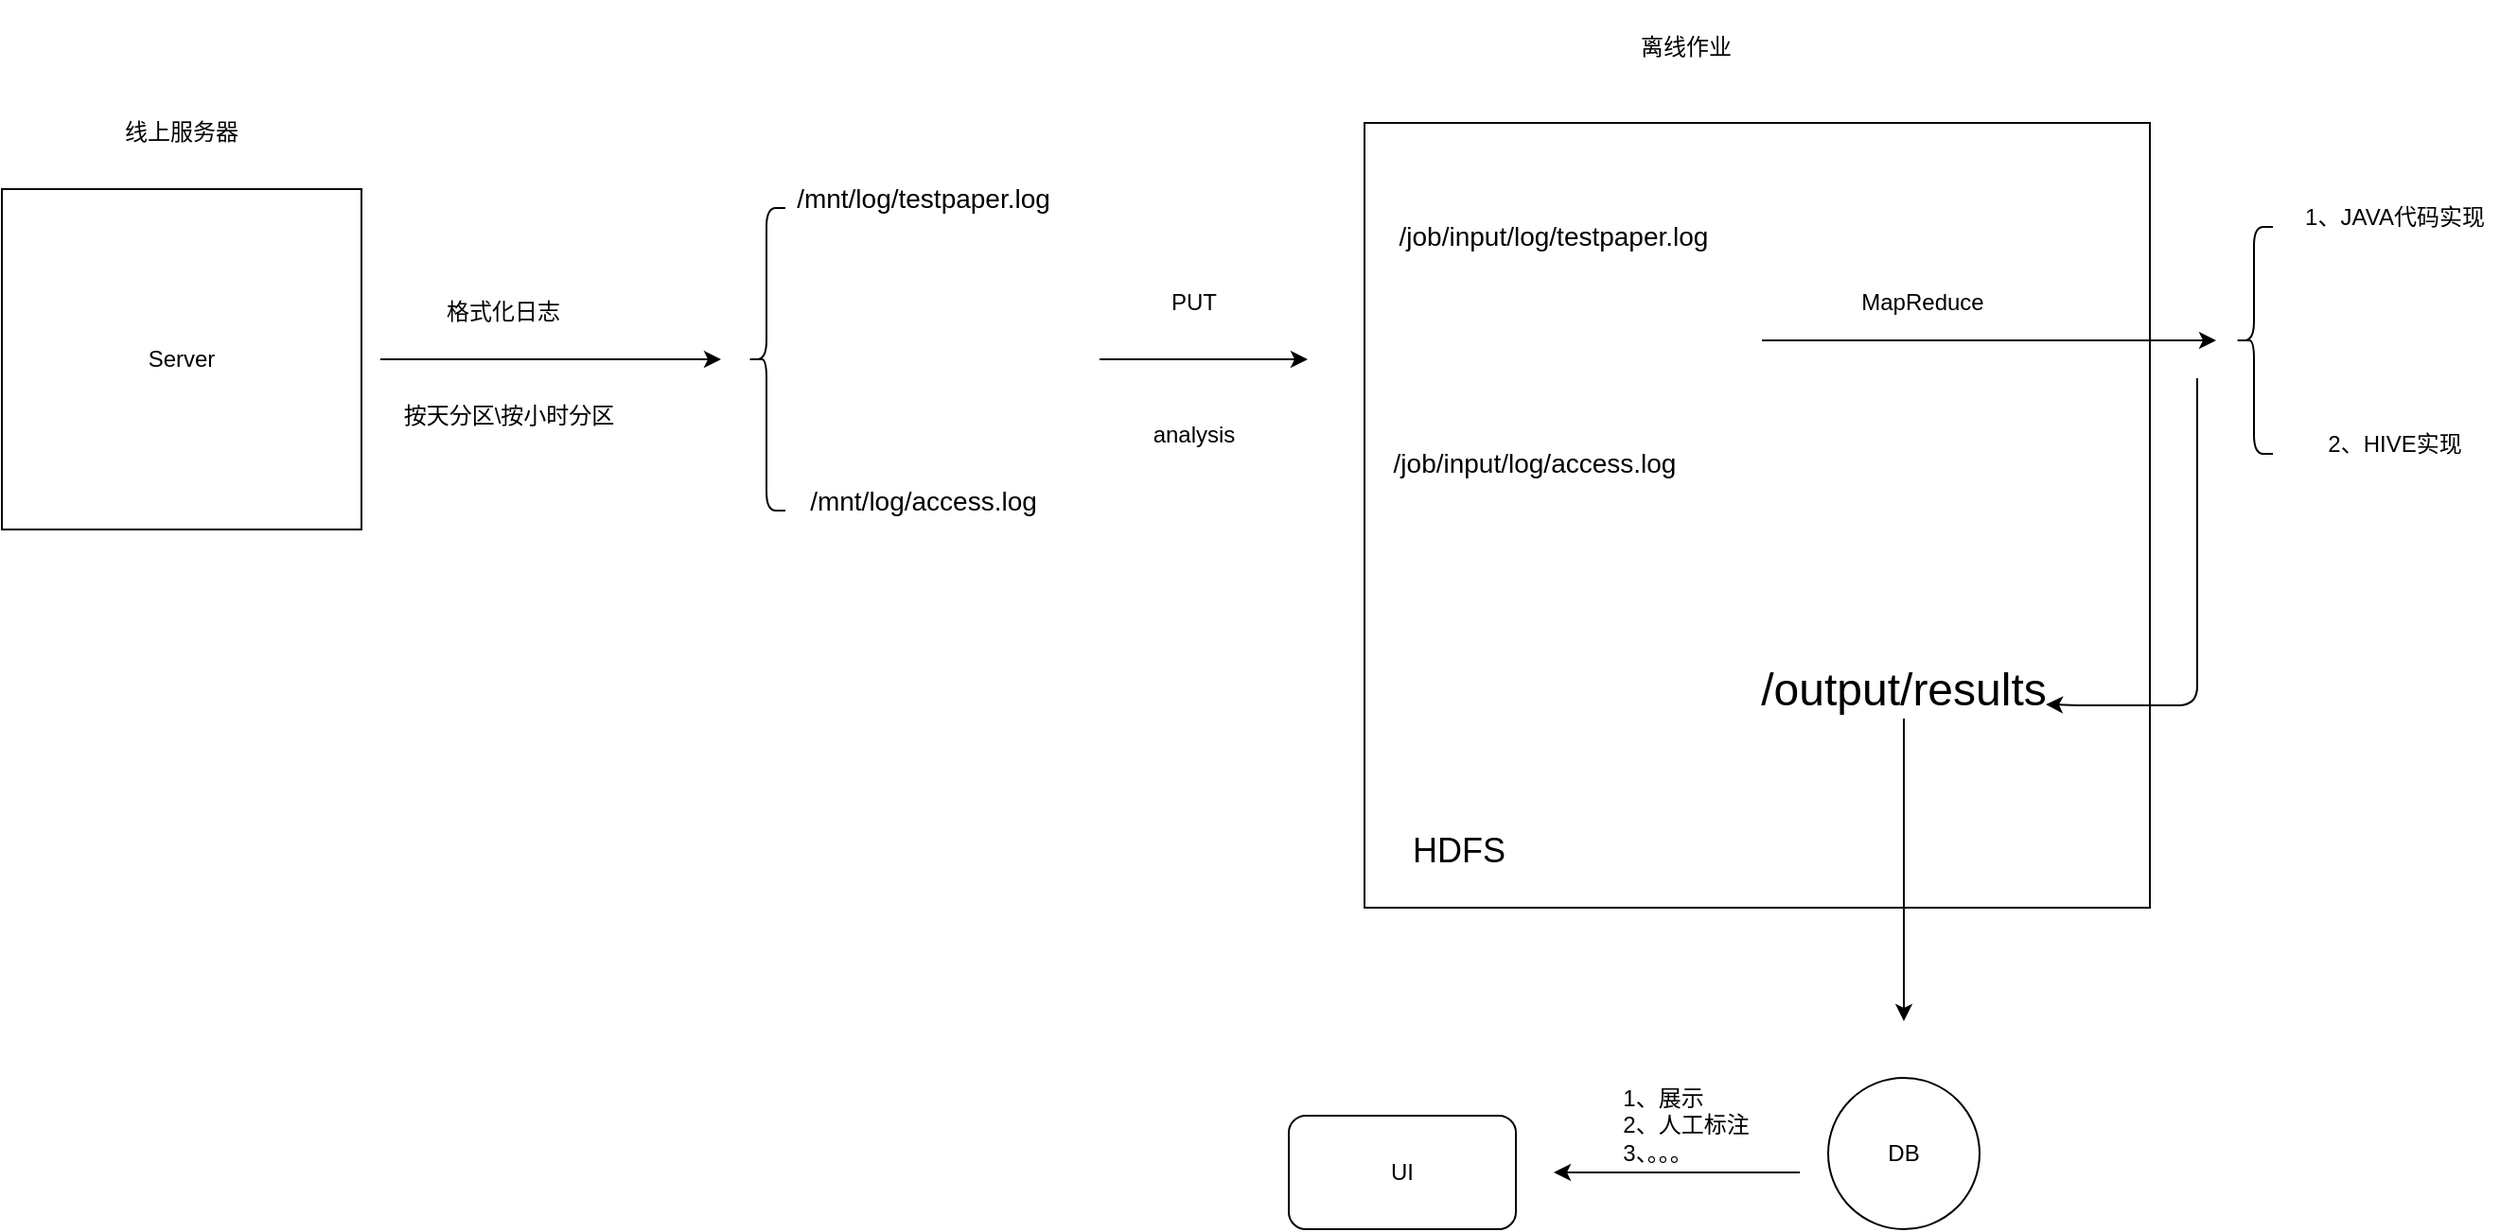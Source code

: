 <mxfile version="13.4.3" type="github"><diagram id="6_SgtVujhKN6IzTzy8_o" name="Page-1"><mxGraphModel dx="1662" dy="762" grid="1" gridSize="10" guides="1" tooltips="1" connect="1" arrows="1" fold="1" page="1" pageScale="1" pageWidth="827" pageHeight="1169" math="0" shadow="0"><root><mxCell id="0"/><mxCell id="1" parent="0"/><mxCell id="Na-SzktvpEc9SSxojplH-1" value="Server" style="rounded=0;whiteSpace=wrap;html=1;" vertex="1" parent="1"><mxGeometry x="20" y="220" width="190" height="180" as="geometry"/></mxCell><mxCell id="Na-SzktvpEc9SSxojplH-2" value="线上服务器" style="text;html=1;strokeColor=none;fillColor=none;align=center;verticalAlign=middle;whiteSpace=wrap;rounded=0;" vertex="1" parent="1"><mxGeometry x="65" y="170" width="100" height="40" as="geometry"/></mxCell><mxCell id="Na-SzktvpEc9SSxojplH-5" value="" style="endArrow=classic;html=1;" edge="1" parent="1"><mxGeometry width="50" height="50" relative="1" as="geometry"><mxPoint x="220" y="310" as="sourcePoint"/><mxPoint x="400" y="310" as="targetPoint"/></mxGeometry></mxCell><mxCell id="Na-SzktvpEc9SSxojplH-7" value="" style="shape=curlyBracket;whiteSpace=wrap;html=1;rounded=1;" vertex="1" parent="1"><mxGeometry x="414" y="230" width="20" height="160" as="geometry"/></mxCell><mxCell id="Na-SzktvpEc9SSxojplH-8" value="格式化日志" style="text;html=1;strokeColor=none;fillColor=none;align=center;verticalAlign=middle;whiteSpace=wrap;rounded=0;" vertex="1" parent="1"><mxGeometry x="250" y="270" width="70" height="30" as="geometry"/></mxCell><mxCell id="Na-SzktvpEc9SSxojplH-9" value="按天分区\按小时分区" style="text;html=1;strokeColor=none;fillColor=none;align=center;verticalAlign=middle;whiteSpace=wrap;rounded=0;" vertex="1" parent="1"><mxGeometry x="210" y="320" width="156" height="40" as="geometry"/></mxCell><mxCell id="Na-SzktvpEc9SSxojplH-10" value="&lt;font style=&quot;font-size: 14px&quot;&gt;/mnt/log/testpaper.log&lt;/font&gt;" style="text;html=1;strokeColor=none;fillColor=none;align=center;verticalAlign=middle;whiteSpace=wrap;rounded=0;" vertex="1" parent="1"><mxGeometry x="434" y="210" width="146" height="30" as="geometry"/></mxCell><mxCell id="Na-SzktvpEc9SSxojplH-11" value="&lt;font style=&quot;font-size: 14px&quot;&gt;/mnt/log/access.log&lt;/font&gt;" style="text;html=1;strokeColor=none;fillColor=none;align=center;verticalAlign=middle;whiteSpace=wrap;rounded=0;" vertex="1" parent="1"><mxGeometry x="434" y="370" width="146" height="30" as="geometry"/></mxCell><mxCell id="Na-SzktvpEc9SSxojplH-12" value="" style="whiteSpace=wrap;html=1;aspect=fixed;" vertex="1" parent="1"><mxGeometry x="740" y="185" width="415" height="415" as="geometry"/></mxCell><mxCell id="Na-SzktvpEc9SSxojplH-13" value="离线作业" style="text;html=1;strokeColor=none;fillColor=none;align=center;verticalAlign=middle;whiteSpace=wrap;rounded=0;" vertex="1" parent="1"><mxGeometry x="860" y="120" width="100" height="50" as="geometry"/></mxCell><mxCell id="Na-SzktvpEc9SSxojplH-14" value="&lt;font style=&quot;font-size: 18px&quot;&gt;HDFS&lt;/font&gt;" style="text;html=1;strokeColor=none;fillColor=none;align=center;verticalAlign=middle;whiteSpace=wrap;rounded=0;" vertex="1" parent="1"><mxGeometry x="770" y="560" width="40" height="20" as="geometry"/></mxCell><mxCell id="Na-SzktvpEc9SSxojplH-15" value="&lt;font style=&quot;font-size: 14px&quot;&gt;/job/input/log/testpaper.log&lt;/font&gt;" style="text;html=1;strokeColor=none;fillColor=none;align=center;verticalAlign=middle;whiteSpace=wrap;rounded=0;" vertex="1" parent="1"><mxGeometry x="790" y="220" width="100" height="50" as="geometry"/></mxCell><mxCell id="Na-SzktvpEc9SSxojplH-18" value="&lt;font style=&quot;font-size: 14px&quot;&gt;/job/input/log/access.log&lt;/font&gt;" style="text;html=1;strokeColor=none;fillColor=none;align=center;verticalAlign=middle;whiteSpace=wrap;rounded=0;" vertex="1" parent="1"><mxGeometry x="780" y="340" width="100" height="50" as="geometry"/></mxCell><mxCell id="Na-SzktvpEc9SSxojplH-21" value="" style="endArrow=classic;html=1;" edge="1" parent="1"><mxGeometry width="50" height="50" relative="1" as="geometry"><mxPoint x="600" y="310" as="sourcePoint"/><mxPoint x="710" y="310" as="targetPoint"/></mxGeometry></mxCell><mxCell id="Na-SzktvpEc9SSxojplH-22" value="PUT" style="text;html=1;strokeColor=none;fillColor=none;align=center;verticalAlign=middle;whiteSpace=wrap;rounded=0;" vertex="1" parent="1"><mxGeometry x="630" y="270" width="40" height="20" as="geometry"/></mxCell><mxCell id="Na-SzktvpEc9SSxojplH-24" value="" style="endArrow=classic;html=1;" edge="1" parent="1"><mxGeometry width="50" height="50" relative="1" as="geometry"><mxPoint x="950" y="300" as="sourcePoint"/><mxPoint x="1190" y="300" as="targetPoint"/></mxGeometry></mxCell><mxCell id="Na-SzktvpEc9SSxojplH-25" value="MapReduce" style="text;html=1;strokeColor=none;fillColor=none;align=center;verticalAlign=middle;whiteSpace=wrap;rounded=0;" vertex="1" parent="1"><mxGeometry x="980" y="260" width="110" height="40" as="geometry"/></mxCell><mxCell id="Na-SzktvpEc9SSxojplH-26" value="" style="shape=curlyBracket;whiteSpace=wrap;html=1;rounded=1;" vertex="1" parent="1"><mxGeometry x="1200" y="240" width="20" height="120" as="geometry"/></mxCell><mxCell id="Na-SzktvpEc9SSxojplH-27" value="1、JAVA代码实现" style="text;html=1;strokeColor=none;fillColor=none;align=center;verticalAlign=middle;whiteSpace=wrap;rounded=0;" vertex="1" parent="1"><mxGeometry x="1230" y="210" width="109" height="50" as="geometry"/></mxCell><mxCell id="Na-SzktvpEc9SSxojplH-28" value="2、HIVE实现" style="text;html=1;strokeColor=none;fillColor=none;align=center;verticalAlign=middle;whiteSpace=wrap;rounded=0;" vertex="1" parent="1"><mxGeometry x="1230" y="330" width="109" height="50" as="geometry"/></mxCell><mxCell id="Na-SzktvpEc9SSxojplH-29" value="" style="endArrow=classic;html=1;edgeStyle=orthogonalEdgeStyle;entryX=1;entryY=0.75;entryDx=0;entryDy=0;" edge="1" parent="1" target="Na-SzktvpEc9SSxojplH-30"><mxGeometry width="50" height="50" relative="1" as="geometry"><mxPoint x="1180" y="320" as="sourcePoint"/><mxPoint x="1180" y="420" as="targetPoint"/><Array as="points"><mxPoint x="1180" y="493"/><mxPoint x="1120" y="493"/></Array></mxGeometry></mxCell><mxCell id="Na-SzktvpEc9SSxojplH-30" value="&lt;font style=&quot;font-size: 24px&quot;&gt;/output/results&lt;/font&gt;" style="text;html=1;strokeColor=none;fillColor=none;align=center;verticalAlign=middle;whiteSpace=wrap;rounded=0;" vertex="1" parent="1"><mxGeometry x="950" y="470" width="150" height="30" as="geometry"/></mxCell><mxCell id="Na-SzktvpEc9SSxojplH-31" value="" style="endArrow=classic;html=1;exitX=0.5;exitY=1;exitDx=0;exitDy=0;" edge="1" parent="1" source="Na-SzktvpEc9SSxojplH-30"><mxGeometry width="50" height="50" relative="1" as="geometry"><mxPoint x="1070" y="720" as="sourcePoint"/><mxPoint x="1025" y="660" as="targetPoint"/></mxGeometry></mxCell><mxCell id="Na-SzktvpEc9SSxojplH-32" value="DB" style="ellipse;whiteSpace=wrap;html=1;aspect=fixed;" vertex="1" parent="1"><mxGeometry x="985" y="690" width="80" height="80" as="geometry"/></mxCell><mxCell id="Na-SzktvpEc9SSxojplH-33" value="" style="endArrow=classic;html=1;" edge="1" parent="1"><mxGeometry width="50" height="50" relative="1" as="geometry"><mxPoint x="970" y="740" as="sourcePoint"/><mxPoint x="840" y="740" as="targetPoint"/></mxGeometry></mxCell><mxCell id="Na-SzktvpEc9SSxojplH-34" value="UI" style="rounded=1;whiteSpace=wrap;html=1;" vertex="1" parent="1"><mxGeometry x="700" y="710" width="120" height="60" as="geometry"/></mxCell><mxCell id="Na-SzktvpEc9SSxojplH-35" value="&lt;div style=&quot;text-align: left&quot;&gt;&lt;span&gt;1、展示&lt;/span&gt;&lt;/div&gt;&lt;div style=&quot;text-align: left&quot;&gt;&lt;span&gt;2、人工标注&lt;/span&gt;&lt;/div&gt;&lt;div style=&quot;text-align: left&quot;&gt;&lt;span&gt;3、。。。&lt;/span&gt;&lt;/div&gt;" style="text;html=1;strokeColor=none;fillColor=none;align=center;verticalAlign=middle;whiteSpace=wrap;rounded=0;" vertex="1" parent="1"><mxGeometry x="870" y="700" width="80" height="30" as="geometry"/></mxCell><mxCell id="Na-SzktvpEc9SSxojplH-36" value="analysis" style="text;html=1;strokeColor=none;fillColor=none;align=center;verticalAlign=middle;whiteSpace=wrap;rounded=0;" vertex="1" parent="1"><mxGeometry x="630" y="340" width="40" height="20" as="geometry"/></mxCell></root></mxGraphModel></diagram></mxfile>